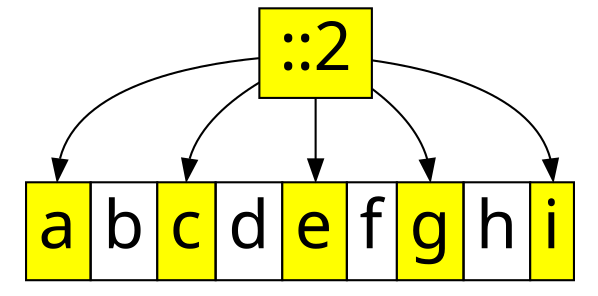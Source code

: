 digraph G {
    node [ shape=box, style=filled, fillcolor=white, fontname="PT Mono", fontsize=32 ]

    list [
        shape=none
        label=<<table border="0" cellspacing="0" cellpadding="5">
            <tr>
                <td port="p0" border="1" bgcolor="yellow">a</td>
                <td port="p1" border="1">b</td>
                <td port="p2" border="1" bgcolor="yellow">c</td>
                <td port="p3" border="1">d</td>
                <td port="p4" border="1" bgcolor="yellow">e</td>
                <td port="p5" border="1">f</td>
                <td port="p6" border="1" bgcolor="yellow">g</td>
                <td port="p7" border="1">h</td>
                <td port="p8" border="1" bgcolor="yellow">i</td>
            </tr>
        </table>>
    ]

    include -> list:p0
    include -> list:p2
    include -> list:p4
    include -> list:p6
    include -> list:p8

    include [ label="::2", fillcolor=yellow ]
}
